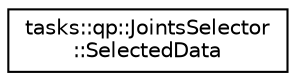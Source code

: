 digraph "Graphical Class Hierarchy"
{
  edge [fontname="Helvetica",fontsize="10",labelfontname="Helvetica",labelfontsize="10"];
  node [fontname="Helvetica",fontsize="10",shape=record];
  rankdir="LR";
  Node0 [label="tasks::qp::JointsSelector\l::SelectedData",height=0.2,width=0.4,color="black", fillcolor="white", style="filled",URL="$structtasks_1_1qp_1_1JointsSelector_1_1SelectedData.html"];
}
